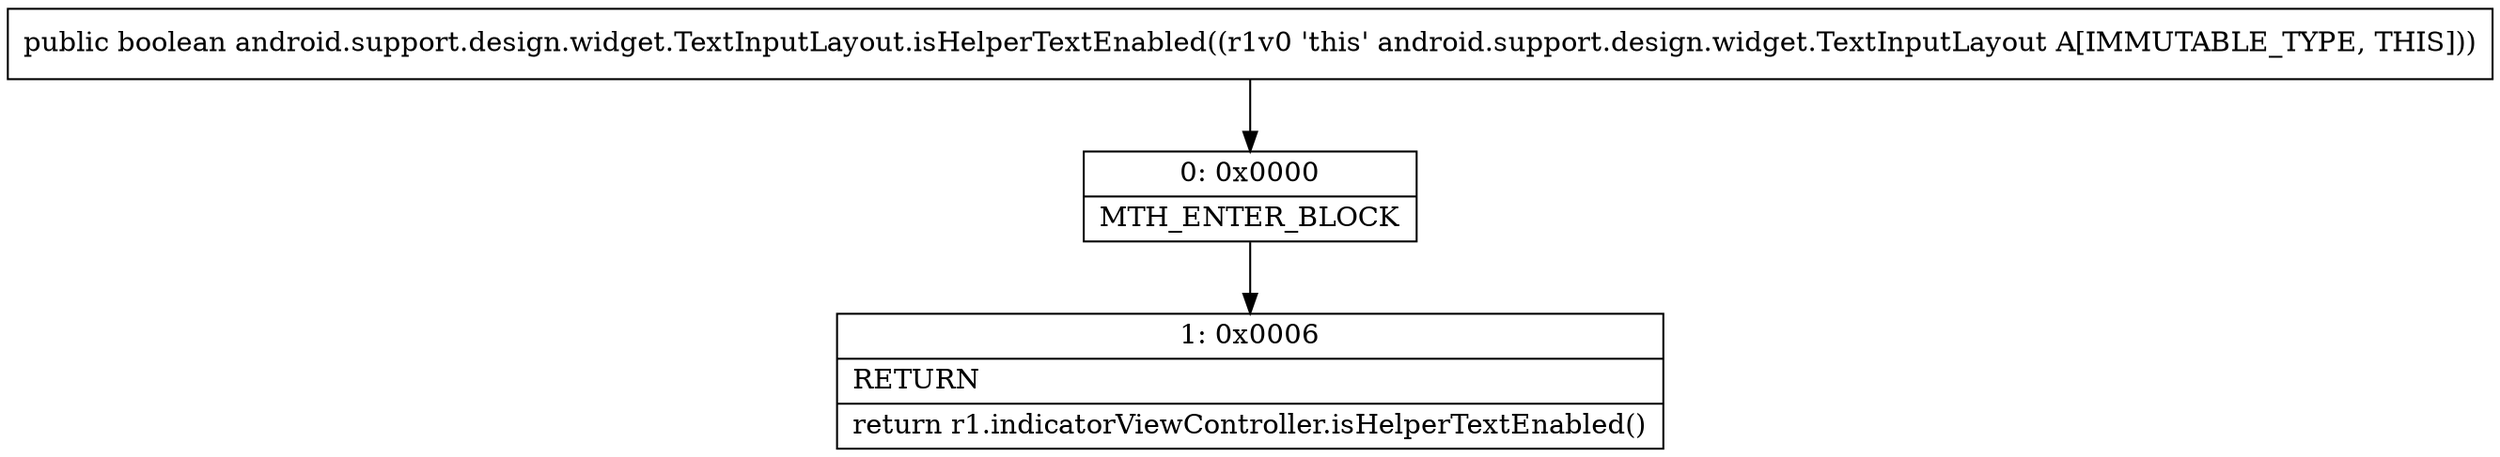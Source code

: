 digraph "CFG forandroid.support.design.widget.TextInputLayout.isHelperTextEnabled()Z" {
Node_0 [shape=record,label="{0\:\ 0x0000|MTH_ENTER_BLOCK\l}"];
Node_1 [shape=record,label="{1\:\ 0x0006|RETURN\l|return r1.indicatorViewController.isHelperTextEnabled()\l}"];
MethodNode[shape=record,label="{public boolean android.support.design.widget.TextInputLayout.isHelperTextEnabled((r1v0 'this' android.support.design.widget.TextInputLayout A[IMMUTABLE_TYPE, THIS])) }"];
MethodNode -> Node_0;
Node_0 -> Node_1;
}

